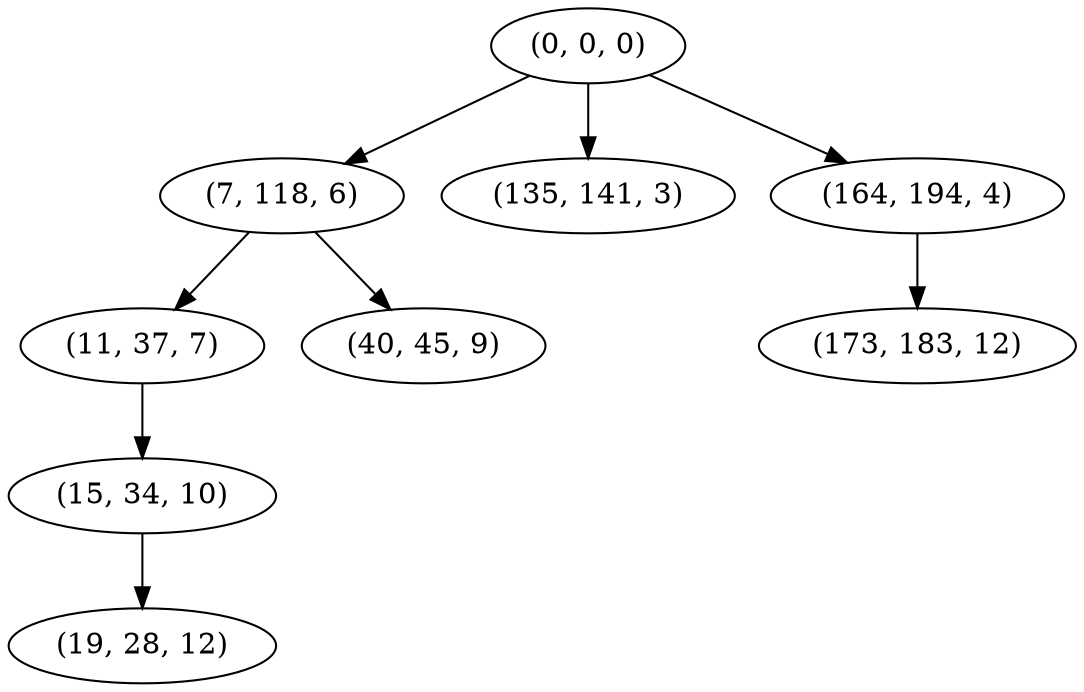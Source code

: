 digraph tree {
    "(0, 0, 0)";
    "(7, 118, 6)";
    "(11, 37, 7)";
    "(15, 34, 10)";
    "(19, 28, 12)";
    "(40, 45, 9)";
    "(135, 141, 3)";
    "(164, 194, 4)";
    "(173, 183, 12)";
    "(0, 0, 0)" -> "(7, 118, 6)";
    "(0, 0, 0)" -> "(135, 141, 3)";
    "(0, 0, 0)" -> "(164, 194, 4)";
    "(7, 118, 6)" -> "(11, 37, 7)";
    "(7, 118, 6)" -> "(40, 45, 9)";
    "(11, 37, 7)" -> "(15, 34, 10)";
    "(15, 34, 10)" -> "(19, 28, 12)";
    "(164, 194, 4)" -> "(173, 183, 12)";
}
